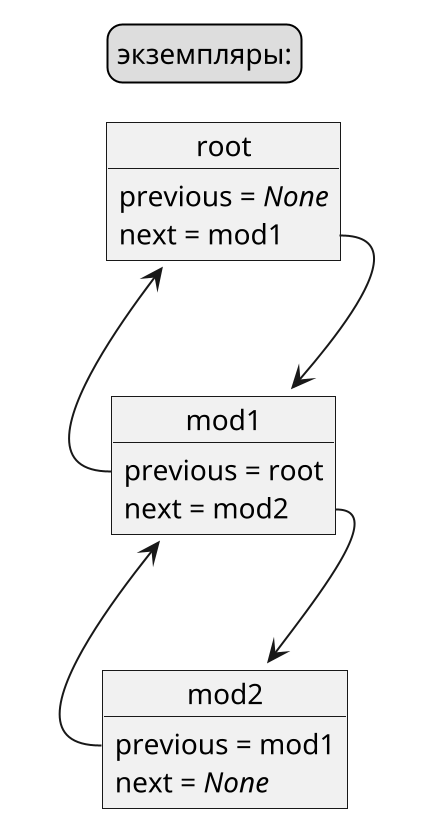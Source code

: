 @startuml

' !theme monokai_npp from ..\..\.styles
scale 2

legend top
    экземпляры:
end legend

object root {
    previous = <i>None</i>
    next = mod1
}
object mod1 {
    previous = root
    next = mod2
}
object mod2 {
    previous = mod1
    next = <i>None</i>
}

root::next --> mod1
mod1::previous --> root
mod1::next --> mod2
mod2::previous --> mod1

mod1 -[hidden]- mod2

@enduml
